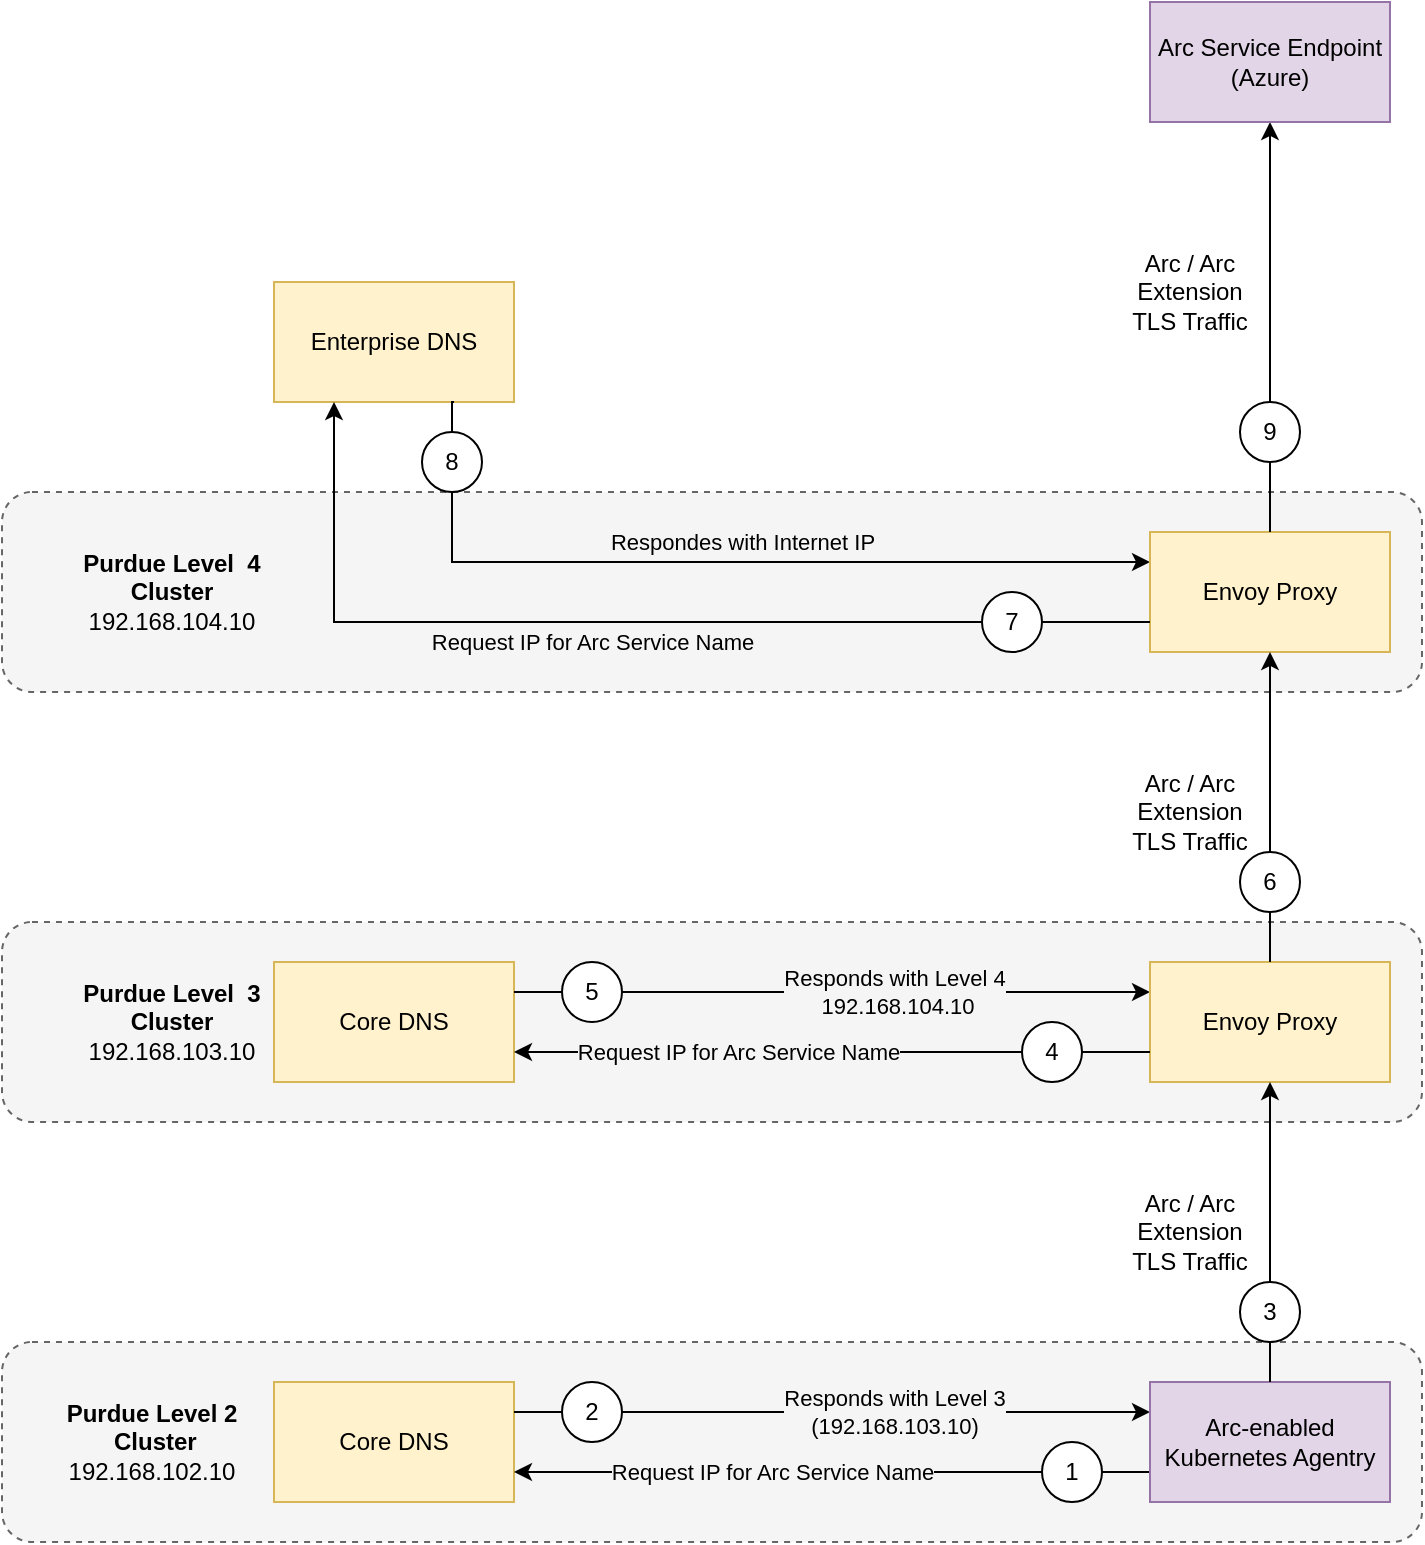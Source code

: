 <mxfile version="26.2.2" pages="2">
  <diagram name="Arc Flow" id="sziMERHwqPtcTeTeg9ZZ">
    <mxGraphModel dx="2068" dy="1201" grid="1" gridSize="10" guides="1" tooltips="1" connect="1" arrows="1" fold="1" page="1" pageScale="1" pageWidth="1100" pageHeight="850" math="0" shadow="0">
      <root>
        <mxCell id="0" />
        <mxCell id="1" parent="0" />
        <mxCell id="o3fYKbZlX2biNPyaTAtS-1" value="" style="rounded=1;whiteSpace=wrap;html=1;dashed=1;fillColor=#f5f5f5;fontColor=#333333;strokeColor=#666666;" parent="1" vertex="1">
          <mxGeometry y="670" width="710" height="100" as="geometry" />
        </mxCell>
        <mxCell id="o3fYKbZlX2biNPyaTAtS-4" value="&lt;b&gt;Purdue Level 2&lt;/b&gt;&lt;div&gt;&lt;b&gt;&amp;nbsp;Cluster&lt;/b&gt;&lt;div&gt;192.168.102.10&lt;/div&gt;&lt;/div&gt;" style="text;html=1;align=center;verticalAlign=middle;whiteSpace=wrap;rounded=0;" parent="1" vertex="1">
          <mxGeometry x="30" y="705" width="90" height="30" as="geometry" />
        </mxCell>
        <mxCell id="o3fYKbZlX2biNPyaTAtS-9" style="edgeStyle=orthogonalEdgeStyle;rounded=0;orthogonalLoop=1;jettySize=auto;html=1;exitX=1;exitY=0.5;exitDx=0;exitDy=0;entryX=0;entryY=0.25;entryDx=0;entryDy=0;" parent="1" source="YxHcAssrYHstm-xObKf5-3" target="o3fYKbZlX2biNPyaTAtS-5" edge="1">
          <mxGeometry relative="1" as="geometry" />
        </mxCell>
        <mxCell id="o3fYKbZlX2biNPyaTAtS-10" value="Responds with Level 3&lt;br&gt;(192.168.103.10)" style="edgeLabel;html=1;align=center;verticalAlign=middle;resizable=0;points=[];labelBackgroundColor=light-dark(#f5f5f5, #ededed);" parent="o3fYKbZlX2biNPyaTAtS-9" vertex="1" connectable="0">
          <mxGeometry x="0.314" y="-3" relative="1" as="geometry">
            <mxPoint x="-38" y="-3" as="offset" />
          </mxGeometry>
        </mxCell>
        <mxCell id="o3fYKbZlX2biNPyaTAtS-2" value="Core DNS" style="rounded=0;whiteSpace=wrap;html=1;fillColor=#fff2cc;strokeColor=#d6b656;" parent="1" vertex="1">
          <mxGeometry x="136" y="690" width="120" height="60" as="geometry" />
        </mxCell>
        <mxCell id="o3fYKbZlX2biNPyaTAtS-7" style="edgeStyle=orthogonalEdgeStyle;rounded=0;orthogonalLoop=1;jettySize=auto;html=1;exitX=0;exitY=0.75;exitDx=0;exitDy=0;entryX=1;entryY=0.75;entryDx=0;entryDy=0;" parent="1" source="o3fYKbZlX2biNPyaTAtS-5" target="o3fYKbZlX2biNPyaTAtS-2" edge="1">
          <mxGeometry relative="1" as="geometry" />
        </mxCell>
        <mxCell id="o3fYKbZlX2biNPyaTAtS-8" value="&lt;span style=&quot;&quot;&gt;Request IP for Arc Service Name&lt;/span&gt;" style="edgeLabel;html=1;align=center;verticalAlign=middle;resizable=0;points=[];labelBackgroundColor=light-dark(#f5f5f5, #ededed);" parent="o3fYKbZlX2biNPyaTAtS-7" vertex="1" connectable="0">
          <mxGeometry x="0.467" y="-1" relative="1" as="geometry">
            <mxPoint x="44" y="1" as="offset" />
          </mxGeometry>
        </mxCell>
        <mxCell id="o3fYKbZlX2biNPyaTAtS-5" value="Arc-enabled Kubernetes Agentry" style="rounded=0;whiteSpace=wrap;html=1;fillColor=#e1d5e7;strokeColor=#9673a6;" parent="1" vertex="1">
          <mxGeometry x="574" y="690" width="120" height="60" as="geometry" />
        </mxCell>
        <mxCell id="o3fYKbZlX2biNPyaTAtS-11" value="" style="rounded=1;whiteSpace=wrap;html=1;dashed=1;fillColor=#f5f5f5;fontColor=#333333;strokeColor=#666666;" parent="1" vertex="1">
          <mxGeometry y="460" width="710" height="100" as="geometry" />
        </mxCell>
        <mxCell id="o3fYKbZlX2biNPyaTAtS-12" value="&lt;b&gt;Purdue Level&amp;nbsp; 3&lt;/b&gt;&lt;div&gt;&lt;b&gt;Cluster&lt;/b&gt;&lt;div&gt;192.168.103.10&lt;/div&gt;&lt;/div&gt;" style="text;html=1;align=center;verticalAlign=middle;whiteSpace=wrap;rounded=0;" parent="1" vertex="1">
          <mxGeometry x="30" y="495" width="110" height="30" as="geometry" />
        </mxCell>
        <mxCell id="o3fYKbZlX2biNPyaTAtS-13" style="edgeStyle=orthogonalEdgeStyle;rounded=0;orthogonalLoop=1;jettySize=auto;html=1;exitX=1;exitY=0.5;exitDx=0;exitDy=0;entryX=0;entryY=0.25;entryDx=0;entryDy=0;" parent="1" source="YxHcAssrYHstm-xObKf5-15" target="o3fYKbZlX2biNPyaTAtS-18" edge="1">
          <mxGeometry relative="1" as="geometry" />
        </mxCell>
        <mxCell id="o3fYKbZlX2biNPyaTAtS-14" value="&lt;span style=&quot;&quot;&gt;Responds with Level 4&lt;br&gt;&amp;nbsp;192.168.104.10&lt;/span&gt;" style="edgeLabel;html=1;align=center;verticalAlign=middle;resizable=0;points=[];labelBackgroundColor=light-dark(#f5f5f5, #ededed);" parent="o3fYKbZlX2biNPyaTAtS-13" vertex="1" connectable="0">
          <mxGeometry x="0.314" y="-3" relative="1" as="geometry">
            <mxPoint x="-38" y="-3" as="offset" />
          </mxGeometry>
        </mxCell>
        <mxCell id="o3fYKbZlX2biNPyaTAtS-15" value="Core DNS" style="rounded=0;whiteSpace=wrap;html=1;fillColor=#fff2cc;strokeColor=#d6b656;" parent="1" vertex="1">
          <mxGeometry x="136" y="480" width="120" height="60" as="geometry" />
        </mxCell>
        <mxCell id="o3fYKbZlX2biNPyaTAtS-16" style="edgeStyle=orthogonalEdgeStyle;rounded=0;orthogonalLoop=1;jettySize=auto;html=1;exitX=0;exitY=0.5;exitDx=0;exitDy=0;entryX=1;entryY=0.75;entryDx=0;entryDy=0;" parent="1" source="YxHcAssrYHstm-xObKf5-12" target="o3fYKbZlX2biNPyaTAtS-15" edge="1">
          <mxGeometry relative="1" as="geometry" />
        </mxCell>
        <mxCell id="o3fYKbZlX2biNPyaTAtS-17" value="&lt;span style=&quot;&quot;&gt;Request IP for Arc Service Name&lt;/span&gt;" style="edgeLabel;html=1;align=center;verticalAlign=middle;resizable=0;points=[];labelBackgroundColor=light-dark(#f5f5f5, #ededed);" parent="o3fYKbZlX2biNPyaTAtS-16" vertex="1" connectable="0">
          <mxGeometry x="0.467" y="-1" relative="1" as="geometry">
            <mxPoint x="44" y="1" as="offset" />
          </mxGeometry>
        </mxCell>
        <mxCell id="o3fYKbZlX2biNPyaTAtS-18" value="Envoy Proxy" style="rounded=0;whiteSpace=wrap;html=1;fillColor=#fff2cc;strokeColor=#d6b656;" parent="1" vertex="1">
          <mxGeometry x="574" y="480" width="120" height="60" as="geometry" />
        </mxCell>
        <mxCell id="o3fYKbZlX2biNPyaTAtS-20" style="edgeStyle=orthogonalEdgeStyle;rounded=0;orthogonalLoop=1;jettySize=auto;html=1;exitX=0.5;exitY=0;exitDx=0;exitDy=0;entryX=0.5;entryY=1;entryDx=0;entryDy=0;" parent="1" source="YxHcAssrYHstm-xObKf5-10" target="o3fYKbZlX2biNPyaTAtS-18" edge="1">
          <mxGeometry relative="1" as="geometry">
            <mxPoint x="983" y="538.02" as="targetPoint" />
          </mxGeometry>
        </mxCell>
        <mxCell id="o3fYKbZlX2biNPyaTAtS-21" value="" style="rounded=1;whiteSpace=wrap;html=1;dashed=1;fillColor=#f5f5f5;fontColor=#333333;strokeColor=#666666;" parent="1" vertex="1">
          <mxGeometry y="245" width="710" height="100" as="geometry" />
        </mxCell>
        <mxCell id="o3fYKbZlX2biNPyaTAtS-22" value="&lt;b&gt;Purdue Level&amp;nbsp; 4&lt;/b&gt;&lt;div&gt;&lt;b&gt;Cluster&lt;/b&gt;&lt;div&gt;192.168.104.10&lt;/div&gt;&lt;/div&gt;" style="text;html=1;align=center;verticalAlign=middle;whiteSpace=wrap;rounded=0;" parent="1" vertex="1">
          <mxGeometry x="30" y="280" width="110" height="30" as="geometry" />
        </mxCell>
        <mxCell id="o3fYKbZlX2biNPyaTAtS-31" style="edgeStyle=orthogonalEdgeStyle;rounded=0;orthogonalLoop=1;jettySize=auto;html=1;entryX=0;entryY=0.25;entryDx=0;entryDy=0;exitX=0.5;exitY=1;exitDx=0;exitDy=0;" parent="1" source="YxHcAssrYHstm-xObKf5-23" target="o3fYKbZlX2biNPyaTAtS-28" edge="1">
          <mxGeometry relative="1" as="geometry">
            <mxPoint x="380" y="150" as="sourcePoint" />
          </mxGeometry>
        </mxCell>
        <mxCell id="o3fYKbZlX2biNPyaTAtS-25" value="Enterprise DNS" style="rounded=0;whiteSpace=wrap;html=1;fillColor=#fff2cc;strokeColor=#d6b656;" parent="1" vertex="1">
          <mxGeometry x="136" y="140" width="120" height="60" as="geometry" />
        </mxCell>
        <mxCell id="o3fYKbZlX2biNPyaTAtS-26" style="edgeStyle=orthogonalEdgeStyle;rounded=0;orthogonalLoop=1;jettySize=auto;html=1;exitX=0;exitY=0.5;exitDx=0;exitDy=0;entryX=0.25;entryY=1;entryDx=0;entryDy=0;" parent="1" source="YxHcAssrYHstm-xObKf5-20" target="o3fYKbZlX2biNPyaTAtS-25" edge="1">
          <mxGeometry relative="1" as="geometry" />
        </mxCell>
        <mxCell id="o3fYKbZlX2biNPyaTAtS-27" value="&lt;span style=&quot;&quot;&gt;Request IP for Arc Service Name&lt;/span&gt;" style="edgeLabel;html=1;align=center;verticalAlign=middle;resizable=0;points=[];labelBackgroundColor=light-dark(#f5f5f5, #ededed);" parent="o3fYKbZlX2biNPyaTAtS-26" vertex="1" connectable="0">
          <mxGeometry x="0.467" y="-1" relative="1" as="geometry">
            <mxPoint x="123" y="11" as="offset" />
          </mxGeometry>
        </mxCell>
        <mxCell id="o3fYKbZlX2biNPyaTAtS-34" style="edgeStyle=orthogonalEdgeStyle;rounded=0;orthogonalLoop=1;jettySize=auto;html=1;exitX=0.5;exitY=0;exitDx=0;exitDy=0;entryX=0.5;entryY=1;entryDx=0;entryDy=0;" parent="1" source="YxHcAssrYHstm-xObKf5-25" target="o3fYKbZlX2biNPyaTAtS-33" edge="1">
          <mxGeometry relative="1" as="geometry" />
        </mxCell>
        <mxCell id="o3fYKbZlX2biNPyaTAtS-28" value="Envoy Proxy" style="rounded=0;whiteSpace=wrap;html=1;fillColor=#fff2cc;strokeColor=#d6b656;" parent="1" vertex="1">
          <mxGeometry x="574" y="265" width="120" height="60" as="geometry" />
        </mxCell>
        <mxCell id="o3fYKbZlX2biNPyaTAtS-30" style="edgeStyle=orthogonalEdgeStyle;rounded=0;orthogonalLoop=1;jettySize=auto;html=1;exitX=0.5;exitY=0;exitDx=0;exitDy=0;entryX=0.5;entryY=1;entryDx=0;entryDy=0;" parent="1" source="YxHcAssrYHstm-xObKf5-18" target="o3fYKbZlX2biNPyaTAtS-28" edge="1">
          <mxGeometry relative="1" as="geometry" />
        </mxCell>
        <mxCell id="o3fYKbZlX2biNPyaTAtS-32" value="&lt;span style=&quot;&quot;&gt;Respondes with Internet IP&lt;/span&gt;" style="edgeLabel;html=1;align=center;verticalAlign=middle;resizable=0;points=[];labelBackgroundColor=light-dark(#f5f5f5, #ededed);" parent="1" vertex="1" connectable="0">
          <mxGeometry x="370" y="270" as="geometry" />
        </mxCell>
        <mxCell id="o3fYKbZlX2biNPyaTAtS-33" value="Arc Service Endpoint&lt;br&gt;(Azure)" style="rounded=0;whiteSpace=wrap;html=1;fillColor=#e1d5e7;strokeColor=#9673a6;" parent="1" vertex="1">
          <mxGeometry x="574" width="120" height="60" as="geometry" />
        </mxCell>
        <mxCell id="o3fYKbZlX2biNPyaTAtS-40" value="Arc / Arc Extension TLS Traffic" style="text;html=1;align=center;verticalAlign=middle;whiteSpace=wrap;rounded=0;" parent="1" vertex="1">
          <mxGeometry x="564" y="600" width="60" height="30" as="geometry" />
        </mxCell>
        <mxCell id="o3fYKbZlX2biNPyaTAtS-43" value="Arc / Arc Extension TLS Traffic" style="text;html=1;align=center;verticalAlign=middle;whiteSpace=wrap;rounded=0;" parent="1" vertex="1">
          <mxGeometry x="564" y="390" width="60" height="30" as="geometry" />
        </mxCell>
        <mxCell id="o3fYKbZlX2biNPyaTAtS-44" value="Arc / Arc Extension TLS Traffic" style="text;html=1;align=center;verticalAlign=middle;whiteSpace=wrap;rounded=0;" parent="1" vertex="1">
          <mxGeometry x="564" y="130" width="60" height="30" as="geometry" />
        </mxCell>
        <mxCell id="YxHcAssrYHstm-xObKf5-1" value="1" style="ellipse;whiteSpace=wrap;html=1;aspect=fixed;" vertex="1" parent="1">
          <mxGeometry x="520" y="720" width="30" height="30" as="geometry" />
        </mxCell>
        <mxCell id="YxHcAssrYHstm-xObKf5-8" value="" style="edgeStyle=orthogonalEdgeStyle;rounded=0;orthogonalLoop=1;jettySize=auto;html=1;exitX=1;exitY=0.25;exitDx=0;exitDy=0;entryX=0;entryY=0.5;entryDx=0;entryDy=0;endArrow=none;startFill=0;" edge="1" parent="1" source="o3fYKbZlX2biNPyaTAtS-2" target="YxHcAssrYHstm-xObKf5-3">
          <mxGeometry relative="1" as="geometry">
            <mxPoint x="256" y="705" as="sourcePoint" />
            <mxPoint x="574" y="705" as="targetPoint" />
          </mxGeometry>
        </mxCell>
        <mxCell id="YxHcAssrYHstm-xObKf5-3" value="2" style="ellipse;whiteSpace=wrap;html=1;aspect=fixed;" vertex="1" parent="1">
          <mxGeometry x="280" y="690" width="30" height="30" as="geometry" />
        </mxCell>
        <mxCell id="YxHcAssrYHstm-xObKf5-11" value="" style="edgeStyle=orthogonalEdgeStyle;rounded=0;orthogonalLoop=1;jettySize=auto;html=1;exitX=0.5;exitY=0;exitDx=0;exitDy=0;entryX=0.5;entryY=1;entryDx=0;entryDy=0;endArrow=none;startFill=0;" edge="1" parent="1" source="o3fYKbZlX2biNPyaTAtS-5" target="YxHcAssrYHstm-xObKf5-10">
          <mxGeometry relative="1" as="geometry">
            <mxPoint x="634" y="540" as="targetPoint" />
            <mxPoint x="634" y="690" as="sourcePoint" />
          </mxGeometry>
        </mxCell>
        <mxCell id="YxHcAssrYHstm-xObKf5-10" value="3" style="ellipse;whiteSpace=wrap;html=1;aspect=fixed;" vertex="1" parent="1">
          <mxGeometry x="619" y="640" width="30" height="30" as="geometry" />
        </mxCell>
        <mxCell id="YxHcAssrYHstm-xObKf5-13" value="" style="edgeStyle=orthogonalEdgeStyle;rounded=0;orthogonalLoop=1;jettySize=auto;html=1;exitX=0;exitY=0.75;exitDx=0;exitDy=0;entryX=1;entryY=0.75;entryDx=0;entryDy=0;endArrow=none;startFill=0;" edge="1" parent="1" source="o3fYKbZlX2biNPyaTAtS-18" target="YxHcAssrYHstm-xObKf5-12">
          <mxGeometry relative="1" as="geometry">
            <mxPoint x="574" y="525" as="sourcePoint" />
            <mxPoint x="256" y="525" as="targetPoint" />
          </mxGeometry>
        </mxCell>
        <mxCell id="YxHcAssrYHstm-xObKf5-12" value="4" style="ellipse;whiteSpace=wrap;html=1;aspect=fixed;" vertex="1" parent="1">
          <mxGeometry x="510" y="510" width="30" height="30" as="geometry" />
        </mxCell>
        <mxCell id="YxHcAssrYHstm-xObKf5-16" value="" style="edgeStyle=orthogonalEdgeStyle;rounded=0;orthogonalLoop=1;jettySize=auto;html=1;exitX=1;exitY=0.25;exitDx=0;exitDy=0;entryX=0;entryY=0.25;entryDx=0;entryDy=0;endArrow=none;startFill=0;" edge="1" parent="1" source="o3fYKbZlX2biNPyaTAtS-15" target="YxHcAssrYHstm-xObKf5-15">
          <mxGeometry relative="1" as="geometry">
            <mxPoint x="256" y="495" as="sourcePoint" />
            <mxPoint x="574" y="495" as="targetPoint" />
          </mxGeometry>
        </mxCell>
        <mxCell id="YxHcAssrYHstm-xObKf5-15" value="5" style="ellipse;whiteSpace=wrap;html=1;aspect=fixed;" vertex="1" parent="1">
          <mxGeometry x="280" y="480" width="30" height="30" as="geometry" />
        </mxCell>
        <mxCell id="YxHcAssrYHstm-xObKf5-19" value="" style="edgeStyle=orthogonalEdgeStyle;rounded=0;orthogonalLoop=1;jettySize=auto;html=1;exitX=0.5;exitY=0;exitDx=0;exitDy=0;entryX=0.5;entryY=1;entryDx=0;entryDy=0;endArrow=none;startFill=0;" edge="1" parent="1" source="o3fYKbZlX2biNPyaTAtS-18" target="YxHcAssrYHstm-xObKf5-18">
          <mxGeometry relative="1" as="geometry">
            <mxPoint x="634" y="480" as="sourcePoint" />
            <mxPoint x="634" y="325" as="targetPoint" />
          </mxGeometry>
        </mxCell>
        <mxCell id="YxHcAssrYHstm-xObKf5-18" value="6" style="ellipse;whiteSpace=wrap;html=1;aspect=fixed;" vertex="1" parent="1">
          <mxGeometry x="619" y="425" width="30" height="30" as="geometry" />
        </mxCell>
        <mxCell id="YxHcAssrYHstm-xObKf5-21" value="" style="edgeStyle=orthogonalEdgeStyle;rounded=0;orthogonalLoop=1;jettySize=auto;html=1;exitX=0;exitY=0.75;exitDx=0;exitDy=0;entryX=1;entryY=0.5;entryDx=0;entryDy=0;endArrow=none;startFill=0;" edge="1" parent="1" source="o3fYKbZlX2biNPyaTAtS-28" target="YxHcAssrYHstm-xObKf5-20">
          <mxGeometry relative="1" as="geometry">
            <mxPoint x="574" y="310" as="sourcePoint" />
            <mxPoint x="166" y="200" as="targetPoint" />
          </mxGeometry>
        </mxCell>
        <mxCell id="YxHcAssrYHstm-xObKf5-20" value="7" style="ellipse;whiteSpace=wrap;html=1;aspect=fixed;" vertex="1" parent="1">
          <mxGeometry x="490" y="295" width="30" height="30" as="geometry" />
        </mxCell>
        <mxCell id="YxHcAssrYHstm-xObKf5-24" value="" style="edgeStyle=orthogonalEdgeStyle;rounded=0;orthogonalLoop=1;jettySize=auto;html=1;exitX=0.75;exitY=1;exitDx=0;exitDy=0;entryX=0.5;entryY=0;entryDx=0;entryDy=0;endArrow=none;startFill=0;" edge="1" parent="1" source="o3fYKbZlX2biNPyaTAtS-25" target="YxHcAssrYHstm-xObKf5-23">
          <mxGeometry relative="1" as="geometry">
            <mxPoint x="226" y="200" as="sourcePoint" />
            <mxPoint x="574" y="280" as="targetPoint" />
          </mxGeometry>
        </mxCell>
        <mxCell id="YxHcAssrYHstm-xObKf5-23" value="8" style="ellipse;whiteSpace=wrap;html=1;aspect=fixed;" vertex="1" parent="1">
          <mxGeometry x="210" y="215" width="30" height="30" as="geometry" />
        </mxCell>
        <mxCell id="YxHcAssrYHstm-xObKf5-26" value="" style="edgeStyle=orthogonalEdgeStyle;rounded=0;orthogonalLoop=1;jettySize=auto;html=1;exitX=0.5;exitY=0;exitDx=0;exitDy=0;entryX=0.5;entryY=1;entryDx=0;entryDy=0;endArrow=none;startFill=0;" edge="1" parent="1" source="o3fYKbZlX2biNPyaTAtS-28" target="YxHcAssrYHstm-xObKf5-25">
          <mxGeometry relative="1" as="geometry">
            <mxPoint x="634" y="265" as="sourcePoint" />
            <mxPoint x="634" y="60" as="targetPoint" />
          </mxGeometry>
        </mxCell>
        <mxCell id="YxHcAssrYHstm-xObKf5-25" value="9" style="ellipse;whiteSpace=wrap;html=1;aspect=fixed;" vertex="1" parent="1">
          <mxGeometry x="619" y="200" width="30" height="30" as="geometry" />
        </mxCell>
      </root>
    </mxGraphModel>
  </diagram>
  <diagram id="p8ni1gYH0kSX1LlJCC6h" name="MQTT Flow">
    <mxGraphModel dx="2068" dy="1201" grid="1" gridSize="10" guides="1" tooltips="1" connect="1" arrows="1" fold="1" page="1" pageScale="1" pageWidth="1100" pageHeight="850" math="0" shadow="0">
      <root>
        <mxCell id="0" />
        <mxCell id="1" parent="0" />
        <mxCell id="SSWHlwJMlGynsBPCU_bp-1" value="" style="rounded=1;whiteSpace=wrap;html=1;dashed=1;fillColor=#f5f5f5;fontColor=#333333;strokeColor=#666666;" vertex="1" parent="1">
          <mxGeometry y="670" width="500" height="100" as="geometry" />
        </mxCell>
        <mxCell id="SSWHlwJMlGynsBPCU_bp-2" value="&lt;b&gt;Purdue Level 2&lt;/b&gt;&lt;div&gt;&lt;b&gt;&amp;nbsp;Cluster&lt;/b&gt;&lt;div&gt;192.168.102.10&lt;/div&gt;&lt;/div&gt;" style="text;html=1;align=center;verticalAlign=middle;whiteSpace=wrap;rounded=0;" vertex="1" parent="1">
          <mxGeometry x="30" y="705" width="90" height="30" as="geometry" />
        </mxCell>
        <mxCell id="SSWHlwJMlGynsBPCU_bp-9" value="" style="rounded=1;whiteSpace=wrap;html=1;dashed=1;fillColor=#f5f5f5;fontColor=#333333;strokeColor=#666666;" vertex="1" parent="1">
          <mxGeometry y="460" width="500" height="100" as="geometry" />
        </mxCell>
        <mxCell id="SSWHlwJMlGynsBPCU_bp-10" value="&lt;b&gt;Purdue Level&amp;nbsp; 3&lt;/b&gt;&lt;div&gt;&lt;b&gt;Cluster&lt;/b&gt;&lt;div&gt;192.168.103.10&lt;/div&gt;&lt;/div&gt;" style="text;html=1;align=center;verticalAlign=middle;whiteSpace=wrap;rounded=0;" vertex="1" parent="1">
          <mxGeometry x="30" y="495" width="110" height="30" as="geometry" />
        </mxCell>
        <mxCell id="SSWHlwJMlGynsBPCU_bp-18" value="" style="rounded=1;whiteSpace=wrap;html=1;dashed=1;fillColor=#f5f5f5;fontColor=#333333;strokeColor=#666666;" vertex="1" parent="1">
          <mxGeometry y="245" width="500" height="100" as="geometry" />
        </mxCell>
        <mxCell id="SSWHlwJMlGynsBPCU_bp-19" value="&lt;b&gt;Purdue Level&amp;nbsp; 4&lt;/b&gt;&lt;div&gt;&lt;b&gt;Cluster&lt;/b&gt;&lt;div&gt;192.168.104.10&lt;/div&gt;&lt;/div&gt;" style="text;html=1;align=center;verticalAlign=middle;whiteSpace=wrap;rounded=0;" vertex="1" parent="1">
          <mxGeometry x="30" y="280" width="110" height="30" as="geometry" />
        </mxCell>
        <mxCell id="SSWHlwJMlGynsBPCU_bp-29" style="edgeStyle=orthogonalEdgeStyle;rounded=0;orthogonalLoop=1;jettySize=auto;html=1;exitX=1;exitY=0.5;exitDx=0;exitDy=0;entryX=0;entryY=0.5;entryDx=0;entryDy=0;" edge="1" parent="1" source="SSWHlwJMlGynsBPCU_bp-65" target="SSWHlwJMlGynsBPCU_bp-42">
          <mxGeometry relative="1" as="geometry" />
        </mxCell>
        <mxCell id="SSWHlwJMlGynsBPCU_bp-30" value="AIO&lt;br&gt;MQ Service" style="rounded=0;whiteSpace=wrap;html=1;fillColor=#dae8fc;strokeColor=#6c8ebf;" vertex="1" parent="1">
          <mxGeometry x="140" y="690" width="120" height="60" as="geometry" />
        </mxCell>
        <mxCell id="SSWHlwJMlGynsBPCU_bp-31" style="edgeStyle=orthogonalEdgeStyle;rounded=0;orthogonalLoop=1;jettySize=auto;html=1;exitX=0.5;exitY=0;exitDx=0;exitDy=0;entryX=0.5;entryY=1;entryDx=0;entryDy=0;" edge="1" parent="1" source="SSWHlwJMlGynsBPCU_bp-71" target="SSWHlwJMlGynsBPCU_bp-35">
          <mxGeometry relative="1" as="geometry">
            <Array as="points">
              <mxPoint x="420" y="400" />
              <mxPoint x="200" y="400" />
            </Array>
          </mxGeometry>
        </mxCell>
        <mxCell id="SSWHlwJMlGynsBPCU_bp-32" style="edgeStyle=orthogonalEdgeStyle;rounded=0;orthogonalLoop=1;jettySize=auto;html=1;exitX=1;exitY=0.5;exitDx=0;exitDy=0;entryX=0;entryY=0.5;entryDx=0;entryDy=0;" edge="1" parent="1" source="SSWHlwJMlGynsBPCU_bp-69" target="SSWHlwJMlGynsBPCU_bp-43">
          <mxGeometry relative="1" as="geometry" />
        </mxCell>
        <mxCell id="SSWHlwJMlGynsBPCU_bp-33" value="AIO&lt;br&gt;MQ Service" style="rounded=0;whiteSpace=wrap;html=1;fillColor=#dae8fc;strokeColor=#6c8ebf;" vertex="1" parent="1">
          <mxGeometry x="140" y="480" width="120" height="60" as="geometry" />
        </mxCell>
        <mxCell id="SSWHlwJMlGynsBPCU_bp-34" style="edgeStyle=orthogonalEdgeStyle;rounded=0;orthogonalLoop=1;jettySize=auto;html=1;exitX=1;exitY=0.5;exitDx=0;exitDy=0;entryX=0;entryY=0.5;entryDx=0;entryDy=0;" edge="1" parent="1" source="SSWHlwJMlGynsBPCU_bp-73" target="SSWHlwJMlGynsBPCU_bp-45">
          <mxGeometry relative="1" as="geometry" />
        </mxCell>
        <mxCell id="SSWHlwJMlGynsBPCU_bp-35" value="AIO&lt;br&gt;MQ Service" style="rounded=0;whiteSpace=wrap;html=1;fillColor=#dae8fc;strokeColor=#6c8ebf;" vertex="1" parent="1">
          <mxGeometry x="140" y="265" width="120" height="60" as="geometry" />
        </mxCell>
        <mxCell id="SSWHlwJMlGynsBPCU_bp-39" value="MQTT Telemetry" style="text;html=1;align=center;verticalAlign=middle;whiteSpace=wrap;rounded=0;" vertex="1" parent="1">
          <mxGeometry x="250" y="360" width="60" height="30" as="geometry" />
        </mxCell>
        <mxCell id="SSWHlwJMlGynsBPCU_bp-40" value="MQTT Telemetry" style="text;html=1;align=center;verticalAlign=middle;whiteSpace=wrap;rounded=0;" vertex="1" parent="1">
          <mxGeometry x="250" y="580" width="60" height="30" as="geometry" />
        </mxCell>
        <mxCell id="SSWHlwJMlGynsBPCU_bp-41" value="Event Hubs Service Endpoint (Azure)" style="rounded=0;whiteSpace=wrap;html=1;fillColor=#e1d5e7;strokeColor=#9673a6;" vertex="1" parent="1">
          <mxGeometry x="360" width="120" height="60" as="geometry" />
        </mxCell>
        <mxCell id="SSWHlwJMlGynsBPCU_bp-42" value="&lt;div&gt;AIO&lt;/div&gt;Data Flow" style="rounded=0;whiteSpace=wrap;html=1;fillColor=#dae8fc;strokeColor=#6c8ebf;" vertex="1" parent="1">
          <mxGeometry x="360" y="690" width="120" height="60" as="geometry" />
        </mxCell>
        <mxCell id="SSWHlwJMlGynsBPCU_bp-43" value="&lt;div&gt;AIO&lt;/div&gt;Data Flow" style="rounded=0;whiteSpace=wrap;html=1;fillColor=#dae8fc;strokeColor=#6c8ebf;" vertex="1" parent="1">
          <mxGeometry x="360" y="480" width="120" height="60" as="geometry" />
        </mxCell>
        <mxCell id="SSWHlwJMlGynsBPCU_bp-44" style="edgeStyle=orthogonalEdgeStyle;rounded=0;orthogonalLoop=1;jettySize=auto;html=1;exitX=0.5;exitY=0;exitDx=0;exitDy=0;entryX=0.5;entryY=1;entryDx=0;entryDy=0;" edge="1" parent="1" source="SSWHlwJMlGynsBPCU_bp-75" target="SSWHlwJMlGynsBPCU_bp-41">
          <mxGeometry relative="1" as="geometry" />
        </mxCell>
        <mxCell id="SSWHlwJMlGynsBPCU_bp-45" value="&lt;div&gt;AIO&lt;/div&gt;Data Flow" style="rounded=0;whiteSpace=wrap;html=1;fillColor=#dae8fc;strokeColor=#6c8ebf;" vertex="1" parent="1">
          <mxGeometry x="360" y="265" width="120" height="60" as="geometry" />
        </mxCell>
        <mxCell id="SSWHlwJMlGynsBPCU_bp-46" style="edgeStyle=orthogonalEdgeStyle;rounded=0;orthogonalLoop=1;jettySize=auto;html=1;exitX=0.5;exitY=0;exitDx=0;exitDy=0;entryX=0.567;entryY=0.967;entryDx=0;entryDy=0;entryPerimeter=0;" edge="1" parent="1" source="SSWHlwJMlGynsBPCU_bp-67" target="SSWHlwJMlGynsBPCU_bp-33">
          <mxGeometry relative="1" as="geometry">
            <Array as="points">
              <mxPoint x="420" y="610" />
              <mxPoint x="208" y="610" />
            </Array>
          </mxGeometry>
        </mxCell>
        <mxCell id="SSWHlwJMlGynsBPCU_bp-64" value="" style="edgeStyle=orthogonalEdgeStyle;rounded=0;orthogonalLoop=1;jettySize=auto;html=1;exitX=1;exitY=0.5;exitDx=0;exitDy=0;entryX=0;entryY=0.5;entryDx=0;entryDy=0;endArrow=none;startFill=0;" edge="1" parent="1" source="SSWHlwJMlGynsBPCU_bp-30" target="SSWHlwJMlGynsBPCU_bp-65">
          <mxGeometry relative="1" as="geometry">
            <mxPoint x="260" y="720" as="sourcePoint" />
            <mxPoint x="360" y="720" as="targetPoint" />
          </mxGeometry>
        </mxCell>
        <mxCell id="SSWHlwJMlGynsBPCU_bp-65" value="1" style="ellipse;whiteSpace=wrap;html=1;aspect=fixed;" vertex="1" parent="1">
          <mxGeometry x="290" y="705" width="30" height="30" as="geometry" />
        </mxCell>
        <mxCell id="SSWHlwJMlGynsBPCU_bp-66" value="" style="edgeStyle=orthogonalEdgeStyle;rounded=0;orthogonalLoop=1;jettySize=auto;html=1;exitX=0.5;exitY=0;exitDx=0;exitDy=0;entryX=0.567;entryY=0.967;entryDx=0;entryDy=0;entryPerimeter=0;endArrow=none;startFill=0;" edge="1" parent="1" source="SSWHlwJMlGynsBPCU_bp-42" target="SSWHlwJMlGynsBPCU_bp-67">
          <mxGeometry relative="1" as="geometry">
            <mxPoint x="420" y="690" as="sourcePoint" />
            <mxPoint x="208" y="538" as="targetPoint" />
          </mxGeometry>
        </mxCell>
        <mxCell id="SSWHlwJMlGynsBPCU_bp-67" value="2" style="ellipse;whiteSpace=wrap;html=1;aspect=fixed;" vertex="1" parent="1">
          <mxGeometry x="405" y="630" width="30" height="30" as="geometry" />
        </mxCell>
        <mxCell id="SSWHlwJMlGynsBPCU_bp-68" value="" style="edgeStyle=orthogonalEdgeStyle;rounded=0;orthogonalLoop=1;jettySize=auto;html=1;exitX=1;exitY=0.5;exitDx=0;exitDy=0;entryX=0;entryY=0.5;entryDx=0;entryDy=0;endArrow=none;startFill=0;" edge="1" parent="1" source="SSWHlwJMlGynsBPCU_bp-33" target="SSWHlwJMlGynsBPCU_bp-69">
          <mxGeometry relative="1" as="geometry">
            <mxPoint x="260" y="510" as="sourcePoint" />
            <mxPoint x="360" y="510" as="targetPoint" />
          </mxGeometry>
        </mxCell>
        <mxCell id="SSWHlwJMlGynsBPCU_bp-69" value="3" style="ellipse;whiteSpace=wrap;html=1;aspect=fixed;" vertex="1" parent="1">
          <mxGeometry x="290" y="495" width="30" height="30" as="geometry" />
        </mxCell>
        <mxCell id="SSWHlwJMlGynsBPCU_bp-70" value="" style="edgeStyle=orthogonalEdgeStyle;rounded=0;orthogonalLoop=1;jettySize=auto;html=1;exitX=0.5;exitY=0;exitDx=0;exitDy=0;entryX=0.5;entryY=1;entryDx=0;entryDy=0;endArrow=none;startFill=0;" edge="1" parent="1" source="SSWHlwJMlGynsBPCU_bp-43" target="SSWHlwJMlGynsBPCU_bp-71">
          <mxGeometry relative="1" as="geometry">
            <mxPoint x="420" y="480" as="sourcePoint" />
            <mxPoint x="200" y="325" as="targetPoint" />
          </mxGeometry>
        </mxCell>
        <mxCell id="SSWHlwJMlGynsBPCU_bp-71" value="4" style="ellipse;whiteSpace=wrap;html=1;aspect=fixed;" vertex="1" parent="1">
          <mxGeometry x="405" y="420" width="30" height="30" as="geometry" />
        </mxCell>
        <mxCell id="SSWHlwJMlGynsBPCU_bp-72" value="" style="edgeStyle=orthogonalEdgeStyle;rounded=0;orthogonalLoop=1;jettySize=auto;html=1;exitX=1;exitY=0.5;exitDx=0;exitDy=0;entryX=0;entryY=0.5;entryDx=0;entryDy=0;endArrow=none;startFill=0;" edge="1" parent="1" source="SSWHlwJMlGynsBPCU_bp-35" target="SSWHlwJMlGynsBPCU_bp-73">
          <mxGeometry relative="1" as="geometry">
            <mxPoint x="260" y="295" as="sourcePoint" />
            <mxPoint x="360" y="295" as="targetPoint" />
          </mxGeometry>
        </mxCell>
        <mxCell id="SSWHlwJMlGynsBPCU_bp-73" value="5" style="ellipse;whiteSpace=wrap;html=1;aspect=fixed;" vertex="1" parent="1">
          <mxGeometry x="300" y="280" width="30" height="30" as="geometry" />
        </mxCell>
        <mxCell id="SSWHlwJMlGynsBPCU_bp-74" value="" style="edgeStyle=orthogonalEdgeStyle;rounded=0;orthogonalLoop=1;jettySize=auto;html=1;exitX=0.5;exitY=0;exitDx=0;exitDy=0;entryX=0.5;entryY=1;entryDx=0;entryDy=0;endArrow=none;startFill=0;" edge="1" parent="1" source="SSWHlwJMlGynsBPCU_bp-45" target="SSWHlwJMlGynsBPCU_bp-75">
          <mxGeometry relative="1" as="geometry">
            <mxPoint x="420" y="265" as="sourcePoint" />
            <mxPoint x="420" y="60" as="targetPoint" />
          </mxGeometry>
        </mxCell>
        <mxCell id="SSWHlwJMlGynsBPCU_bp-75" value="6" style="ellipse;whiteSpace=wrap;html=1;aspect=fixed;" vertex="1" parent="1">
          <mxGeometry x="405" y="140" width="30" height="30" as="geometry" />
        </mxCell>
      </root>
    </mxGraphModel>
  </diagram>
</mxfile>
